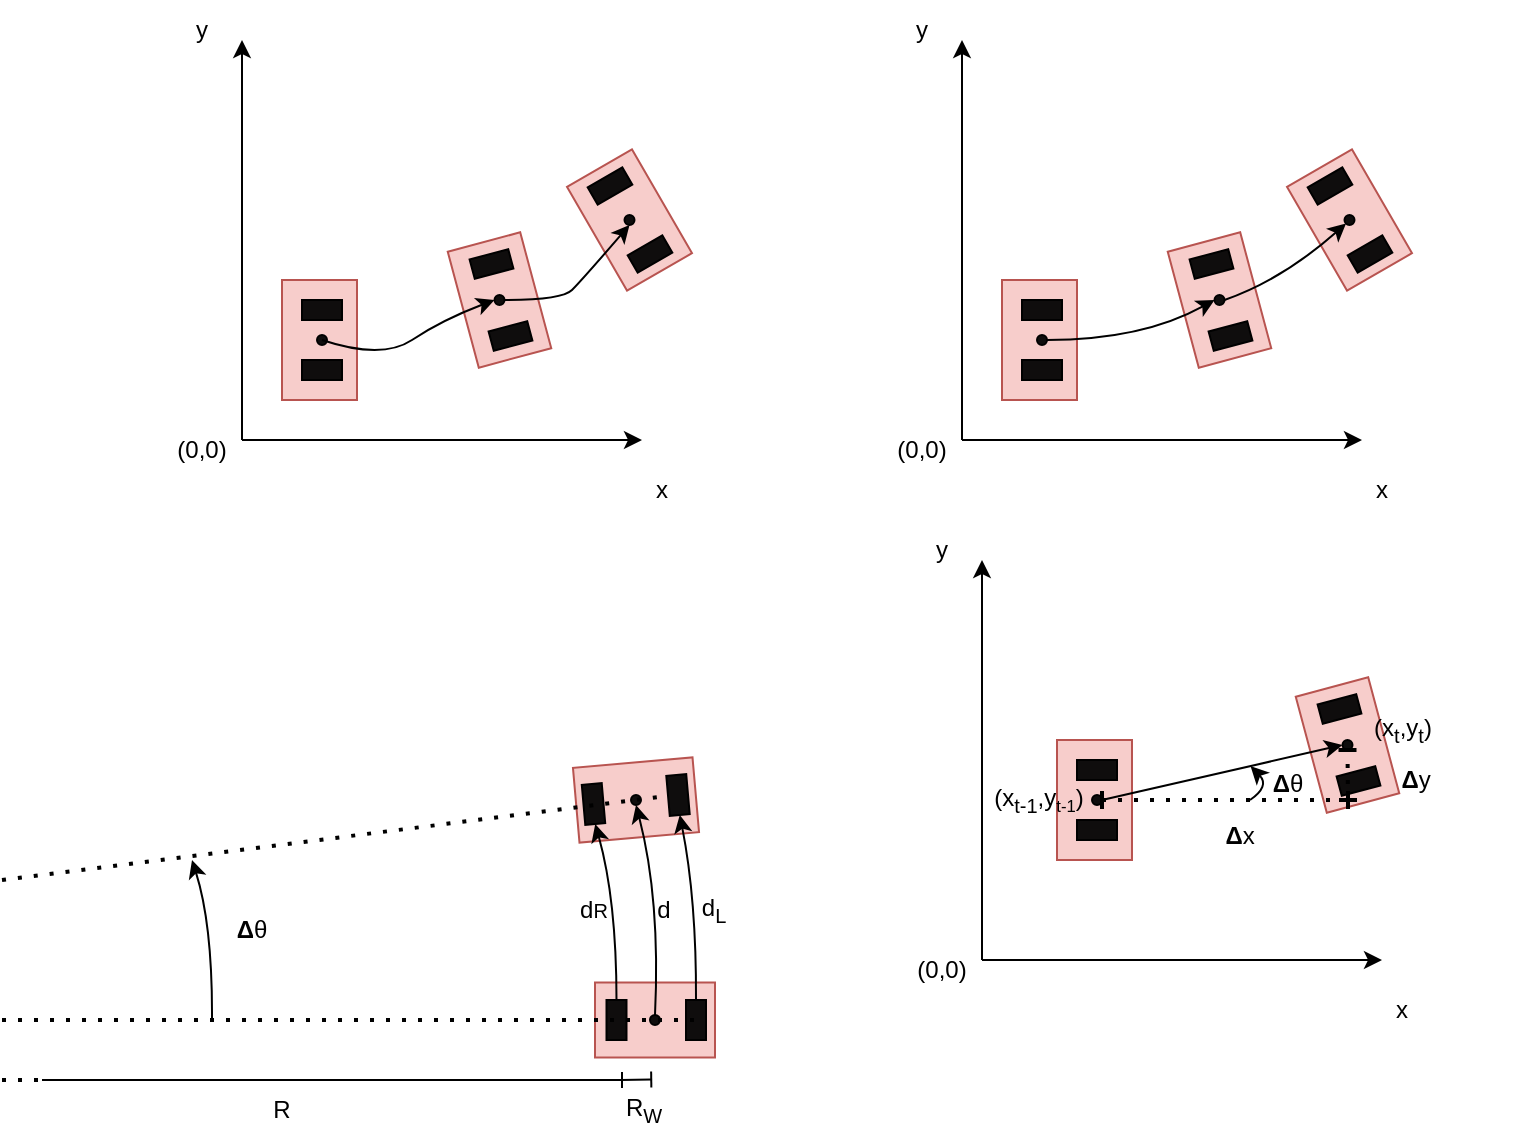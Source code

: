 <mxfile version="16.5.1" type="device"><diagram id="Ha_nDIQFwxwxjNLYXuVw" name="Page-1"><mxGraphModel dx="482" dy="314" grid="1" gridSize="10" guides="1" tooltips="1" connect="1" arrows="1" fold="1" page="1" pageScale="1" pageWidth="827" pageHeight="1169" math="0" shadow="0"><root><mxCell id="0"/><mxCell id="1" parent="0"/><mxCell id="60gaBI1t9NMoK5ZVbIiI-1" value="" style="endArrow=classic;html=1;rounded=0;" parent="1" edge="1"><mxGeometry width="50" height="50" relative="1" as="geometry"><mxPoint x="160" y="400" as="sourcePoint"/><mxPoint x="160" y="200" as="targetPoint"/></mxGeometry></mxCell><mxCell id="60gaBI1t9NMoK5ZVbIiI-2" value="" style="endArrow=classic;html=1;rounded=0;" parent="1" edge="1"><mxGeometry width="50" height="50" relative="1" as="geometry"><mxPoint x="160" y="400" as="sourcePoint"/><mxPoint x="360" y="400" as="targetPoint"/></mxGeometry></mxCell><mxCell id="60gaBI1t9NMoK5ZVbIiI-3" value="(0,0)" style="text;html=1;strokeColor=none;fillColor=none;align=center;verticalAlign=middle;whiteSpace=wrap;rounded=0;" parent="1" vertex="1"><mxGeometry x="110" y="390" width="60" height="30" as="geometry"/></mxCell><mxCell id="60gaBI1t9NMoK5ZVbIiI-4" value="y" style="text;html=1;strokeColor=none;fillColor=none;align=center;verticalAlign=middle;whiteSpace=wrap;rounded=0;" parent="1" vertex="1"><mxGeometry x="110" y="180" width="60" height="30" as="geometry"/></mxCell><mxCell id="60gaBI1t9NMoK5ZVbIiI-5" value="x" style="text;html=1;strokeColor=none;fillColor=none;align=center;verticalAlign=middle;whiteSpace=wrap;rounded=0;" parent="1" vertex="1"><mxGeometry x="340" y="410" width="60" height="30" as="geometry"/></mxCell><mxCell id="60gaBI1t9NMoK5ZVbIiI-6" value="" style="rounded=0;whiteSpace=wrap;html=1;fillColor=#F7CDCB;strokeColor=#b85450;gradientColor=none;" parent="1" vertex="1"><mxGeometry x="180" y="320" width="37.5" height="60" as="geometry"/></mxCell><mxCell id="60gaBI1t9NMoK5ZVbIiI-7" value="" style="rounded=0;whiteSpace=wrap;html=1;fillColor=#0F0D0D;gradientColor=none;" parent="1" vertex="1"><mxGeometry x="190" y="330" width="20" height="10" as="geometry"/></mxCell><mxCell id="60gaBI1t9NMoK5ZVbIiI-8" value="" style="rounded=0;whiteSpace=wrap;html=1;fillColor=#0F0D0D;gradientColor=none;" parent="1" vertex="1"><mxGeometry x="190" y="360" width="20" height="10" as="geometry"/></mxCell><mxCell id="60gaBI1t9NMoK5ZVbIiI-15" value="" style="ellipse;whiteSpace=wrap;html=1;aspect=fixed;fillColor=#0F0D0D;gradientColor=none;" parent="1" vertex="1"><mxGeometry x="197.5" y="347.5" width="5" height="5" as="geometry"/></mxCell><mxCell id="B61ycubRD3zAqK9P7Vya-1" value="" style="rounded=0;whiteSpace=wrap;html=1;fillColor=#F7CDCB;strokeColor=#b85450;gradientColor=none;rotation=-15;" parent="1" vertex="1"><mxGeometry x="270" y="300" width="37.5" height="60" as="geometry"/></mxCell><mxCell id="B61ycubRD3zAqK9P7Vya-2" value="" style="rounded=0;whiteSpace=wrap;html=1;fillColor=#0F0D0D;gradientColor=none;rotation=-15;" parent="1" vertex="1"><mxGeometry x="274.75" y="307" width="20" height="10" as="geometry"/></mxCell><mxCell id="B61ycubRD3zAqK9P7Vya-4" value="" style="ellipse;whiteSpace=wrap;html=1;aspect=fixed;fillColor=#0F0D0D;gradientColor=none;" parent="1" vertex="1"><mxGeometry x="286.25" y="327.5" width="5" height="5" as="geometry"/></mxCell><mxCell id="B61ycubRD3zAqK9P7Vya-5" value="" style="rounded=0;whiteSpace=wrap;html=1;fillColor=#0F0D0D;gradientColor=none;rotation=-15;" parent="1" vertex="1"><mxGeometry x="284.25" y="343" width="20" height="10" as="geometry"/></mxCell><mxCell id="B61ycubRD3zAqK9P7Vya-6" value="" style="rounded=0;whiteSpace=wrap;html=1;fillColor=#F7CDCB;strokeColor=#b85450;gradientColor=none;rotation=-30;" parent="1" vertex="1"><mxGeometry x="335" y="260" width="37.5" height="60" as="geometry"/></mxCell><mxCell id="B61ycubRD3zAqK9P7Vya-7" value="" style="rounded=0;whiteSpace=wrap;html=1;fillColor=#0F0D0D;gradientColor=none;rotation=-30;" parent="1" vertex="1"><mxGeometry x="334" y="268" width="20" height="10" as="geometry"/></mxCell><mxCell id="B61ycubRD3zAqK9P7Vya-8" value="" style="ellipse;whiteSpace=wrap;html=1;aspect=fixed;fillColor=#0F0D0D;gradientColor=none;" parent="1" vertex="1"><mxGeometry x="351.25" y="287.5" width="5" height="5" as="geometry"/></mxCell><mxCell id="B61ycubRD3zAqK9P7Vya-10" value="" style="rounded=0;whiteSpace=wrap;html=1;fillColor=#0F0D0D;gradientColor=none;rotation=-30;" parent="1" vertex="1"><mxGeometry x="354" y="302" width="20" height="10" as="geometry"/></mxCell><mxCell id="B61ycubRD3zAqK9P7Vya-11" value="" style="curved=1;endArrow=classic;html=1;rounded=0;entryX=0;entryY=0.5;entryDx=0;entryDy=0;" parent="1" target="B61ycubRD3zAqK9P7Vya-4" edge="1"><mxGeometry width="50" height="50" relative="1" as="geometry"><mxPoint x="200" y="350" as="sourcePoint"/><mxPoint x="250" y="300" as="targetPoint"/><Array as="points"><mxPoint x="230" y="360"/><mxPoint x="260" y="340"/></Array></mxGeometry></mxCell><mxCell id="B61ycubRD3zAqK9P7Vya-12" value="" style="curved=1;endArrow=classic;html=1;rounded=0;entryX=0.5;entryY=1;entryDx=0;entryDy=0;exitX=1;exitY=0.5;exitDx=0;exitDy=0;" parent="1" source="B61ycubRD3zAqK9P7Vya-4" target="B61ycubRD3zAqK9P7Vya-8" edge="1"><mxGeometry width="50" height="50" relative="1" as="geometry"><mxPoint x="210" y="360" as="sourcePoint"/><mxPoint x="296.25" y="340" as="targetPoint"/><Array as="points"><mxPoint x="320" y="330"/><mxPoint x="330" y="320"/></Array></mxGeometry></mxCell><mxCell id="B61ycubRD3zAqK9P7Vya-13" value="" style="endArrow=classic;html=1;rounded=0;" parent="1" edge="1"><mxGeometry width="50" height="50" relative="1" as="geometry"><mxPoint x="520" y="400" as="sourcePoint"/><mxPoint x="520" y="200" as="targetPoint"/></mxGeometry></mxCell><mxCell id="B61ycubRD3zAqK9P7Vya-14" value="" style="endArrow=classic;html=1;rounded=0;" parent="1" edge="1"><mxGeometry width="50" height="50" relative="1" as="geometry"><mxPoint x="520" y="400" as="sourcePoint"/><mxPoint x="720" y="400" as="targetPoint"/></mxGeometry></mxCell><mxCell id="B61ycubRD3zAqK9P7Vya-15" value="(0,0)" style="text;html=1;strokeColor=none;fillColor=none;align=center;verticalAlign=middle;whiteSpace=wrap;rounded=0;" parent="1" vertex="1"><mxGeometry x="470" y="390" width="60" height="30" as="geometry"/></mxCell><mxCell id="B61ycubRD3zAqK9P7Vya-16" value="y" style="text;html=1;strokeColor=none;fillColor=none;align=center;verticalAlign=middle;whiteSpace=wrap;rounded=0;" parent="1" vertex="1"><mxGeometry x="470" y="180" width="60" height="30" as="geometry"/></mxCell><mxCell id="B61ycubRD3zAqK9P7Vya-17" value="x" style="text;html=1;strokeColor=none;fillColor=none;align=center;verticalAlign=middle;whiteSpace=wrap;rounded=0;" parent="1" vertex="1"><mxGeometry x="700" y="410" width="60" height="30" as="geometry"/></mxCell><mxCell id="B61ycubRD3zAqK9P7Vya-18" value="" style="rounded=0;whiteSpace=wrap;html=1;fillColor=#F7CDCB;strokeColor=#b85450;gradientColor=none;" parent="1" vertex="1"><mxGeometry x="540" y="320" width="37.5" height="60" as="geometry"/></mxCell><mxCell id="B61ycubRD3zAqK9P7Vya-19" value="" style="rounded=0;whiteSpace=wrap;html=1;fillColor=#0F0D0D;gradientColor=none;" parent="1" vertex="1"><mxGeometry x="550" y="330" width="20" height="10" as="geometry"/></mxCell><mxCell id="B61ycubRD3zAqK9P7Vya-20" value="" style="rounded=0;whiteSpace=wrap;html=1;fillColor=#0F0D0D;gradientColor=none;" parent="1" vertex="1"><mxGeometry x="550" y="360" width="20" height="10" as="geometry"/></mxCell><mxCell id="B61ycubRD3zAqK9P7Vya-21" value="" style="ellipse;whiteSpace=wrap;html=1;aspect=fixed;fillColor=#0F0D0D;gradientColor=none;" parent="1" vertex="1"><mxGeometry x="557.5" y="347.5" width="5" height="5" as="geometry"/></mxCell><mxCell id="B61ycubRD3zAqK9P7Vya-22" value="" style="rounded=0;whiteSpace=wrap;html=1;fillColor=#F7CDCB;strokeColor=#b85450;gradientColor=none;rotation=-15;" parent="1" vertex="1"><mxGeometry x="630" y="300" width="37.5" height="60" as="geometry"/></mxCell><mxCell id="B61ycubRD3zAqK9P7Vya-23" value="" style="rounded=0;whiteSpace=wrap;html=1;fillColor=#0F0D0D;gradientColor=none;rotation=-15;" parent="1" vertex="1"><mxGeometry x="634.75" y="307" width="20" height="10" as="geometry"/></mxCell><mxCell id="B61ycubRD3zAqK9P7Vya-24" value="" style="ellipse;whiteSpace=wrap;html=1;aspect=fixed;fillColor=#0F0D0D;gradientColor=none;" parent="1" vertex="1"><mxGeometry x="646.25" y="327.5" width="5" height="5" as="geometry"/></mxCell><mxCell id="B61ycubRD3zAqK9P7Vya-25" value="" style="rounded=0;whiteSpace=wrap;html=1;fillColor=#0F0D0D;gradientColor=none;rotation=-15;" parent="1" vertex="1"><mxGeometry x="644.25" y="343" width="20" height="10" as="geometry"/></mxCell><mxCell id="B61ycubRD3zAqK9P7Vya-26" value="" style="rounded=0;whiteSpace=wrap;html=1;fillColor=#F7CDCB;strokeColor=#b85450;gradientColor=none;rotation=-30;" parent="1" vertex="1"><mxGeometry x="695" y="260" width="37.5" height="60" as="geometry"/></mxCell><mxCell id="B61ycubRD3zAqK9P7Vya-27" value="" style="rounded=0;whiteSpace=wrap;html=1;fillColor=#0F0D0D;gradientColor=none;rotation=-30;" parent="1" vertex="1"><mxGeometry x="694" y="268" width="20" height="10" as="geometry"/></mxCell><mxCell id="B61ycubRD3zAqK9P7Vya-28" value="" style="ellipse;whiteSpace=wrap;html=1;aspect=fixed;fillColor=#0F0D0D;gradientColor=none;" parent="1" vertex="1"><mxGeometry x="711.25" y="287.5" width="5" height="5" as="geometry"/></mxCell><mxCell id="B61ycubRD3zAqK9P7Vya-29" value="" style="rounded=0;whiteSpace=wrap;html=1;fillColor=#0F0D0D;gradientColor=none;rotation=-30;" parent="1" vertex="1"><mxGeometry x="714" y="302" width="20" height="10" as="geometry"/></mxCell><mxCell id="B61ycubRD3zAqK9P7Vya-32" value="" style="endArrow=classic;html=1;exitX=1;exitY=0.5;exitDx=0;exitDy=0;entryX=0;entryY=0.5;entryDx=0;entryDy=0;curved=1;" parent="1" edge="1"><mxGeometry width="50" height="50" relative="1" as="geometry"><mxPoint x="562.5" y="350.0" as="sourcePoint"/><mxPoint x="646.25" y="330.0" as="targetPoint"/><Array as="points"><mxPoint x="610" y="350"/></Array></mxGeometry></mxCell><mxCell id="B61ycubRD3zAqK9P7Vya-33" value="" style="endArrow=classic;html=1;exitX=1;exitY=0.5;exitDx=0;exitDy=0;entryX=0;entryY=1;entryDx=0;entryDy=0;curved=1;" parent="1" source="B61ycubRD3zAqK9P7Vya-24" target="B61ycubRD3zAqK9P7Vya-28" edge="1"><mxGeometry width="50" height="50" relative="1" as="geometry"><mxPoint x="572.5" y="360" as="sourcePoint"/><mxPoint x="656.25" y="340" as="targetPoint"/><Array as="points"><mxPoint x="680" y="320"/></Array></mxGeometry></mxCell><mxCell id="B61ycubRD3zAqK9P7Vya-34" value="" style="rounded=0;whiteSpace=wrap;html=1;fillColor=#F7CDCB;strokeColor=#b85450;gradientColor=none;rotation=-90;" parent="1" vertex="1"><mxGeometry x="347.75" y="660" width="37.5" height="60" as="geometry"/></mxCell><mxCell id="B61ycubRD3zAqK9P7Vya-35" value="" style="rounded=0;whiteSpace=wrap;html=1;fillColor=#0F0D0D;gradientColor=none;rotation=-90;" parent="1" vertex="1"><mxGeometry x="337.25" y="685" width="20" height="10" as="geometry"/></mxCell><mxCell id="B61ycubRD3zAqK9P7Vya-36" value="" style="ellipse;whiteSpace=wrap;html=1;aspect=fixed;fillColor=#0F0D0D;gradientColor=none;" parent="1" vertex="1"><mxGeometry x="364" y="687.5" width="5" height="5" as="geometry"/></mxCell><mxCell id="B61ycubRD3zAqK9P7Vya-45" value="" style="rounded=0;whiteSpace=wrap;html=1;fillColor=#0F0D0D;gradientColor=none;rotation=-90;" parent="1" vertex="1"><mxGeometry x="377" y="685" width="20" height="10" as="geometry"/></mxCell><mxCell id="B61ycubRD3zAqK9P7Vya-46" value="" style="rounded=0;whiteSpace=wrap;html=1;fillColor=#F7CDCB;strokeColor=#b85450;gradientColor=none;rotation=-95;" parent="1" vertex="1"><mxGeometry x="338.25" y="550" width="37.5" height="60" as="geometry"/></mxCell><mxCell id="B61ycubRD3zAqK9P7Vya-47" value="" style="rounded=0;whiteSpace=wrap;html=1;fillColor=#0F0D0D;gradientColor=none;rotation=-95;" parent="1" vertex="1"><mxGeometry x="325.75" y="577" width="20" height="10" as="geometry"/></mxCell><mxCell id="B61ycubRD3zAqK9P7Vya-48" value="" style="ellipse;whiteSpace=wrap;html=1;aspect=fixed;fillColor=#0F0D0D;gradientColor=none;" parent="1" vertex="1"><mxGeometry x="354.5" y="577.5" width="5" height="5" as="geometry"/></mxCell><mxCell id="B61ycubRD3zAqK9P7Vya-50" value="" style="rounded=0;whiteSpace=wrap;html=1;fillColor=#0F0D0D;gradientColor=none;rotation=-95;" parent="1" vertex="1"><mxGeometry x="368" y="572.5" width="20" height="10" as="geometry"/></mxCell><mxCell id="B61ycubRD3zAqK9P7Vya-42" value="" style="endArrow=classic;html=1;exitX=0.5;exitY=0;exitDx=0;exitDy=0;entryX=0.5;entryY=1;entryDx=0;entryDy=0;curved=1;" parent="1" source="B61ycubRD3zAqK9P7Vya-36" target="B61ycubRD3zAqK9P7Vya-48" edge="1"><mxGeometry width="50" height="50" relative="1" as="geometry"><mxPoint x="290.25" y="720" as="sourcePoint"/><mxPoint x="429.732" y="651.768" as="targetPoint"/><Array as="points"><mxPoint x="369.25" y="630"/></Array></mxGeometry></mxCell><mxCell id="B61ycubRD3zAqK9P7Vya-51" value="d" style="text;html=1;strokeColor=none;fillColor=none;align=center;verticalAlign=middle;whiteSpace=wrap;rounded=0;" parent="1" vertex="1"><mxGeometry x="366.25" y="630" width="9.5" height="10" as="geometry"/></mxCell><mxCell id="B61ycubRD3zAqK9P7Vya-52" value="" style="endArrow=classic;html=1;exitX=1;exitY=0.5;exitDx=0;exitDy=0;entryX=0;entryY=0.5;entryDx=0;entryDy=0;curved=1;" parent="1" source="B61ycubRD3zAqK9P7Vya-35" target="B61ycubRD3zAqK9P7Vya-47" edge="1"><mxGeometry width="50" height="50" relative="1" as="geometry"><mxPoint x="376.5" y="697.5" as="sourcePoint"/><mxPoint x="367" y="592.5" as="targetPoint"/><Array as="points"><mxPoint x="347.25" y="630"/></Array></mxGeometry></mxCell><mxCell id="B61ycubRD3zAqK9P7Vya-54" value="" style="endArrow=classic;html=1;exitX=1;exitY=0.5;exitDx=0;exitDy=0;entryX=0;entryY=0.5;entryDx=0;entryDy=0;curved=1;" parent="1" source="B61ycubRD3zAqK9P7Vya-45" target="B61ycubRD3zAqK9P7Vya-50" edge="1"><mxGeometry width="50" height="50" relative="1" as="geometry"><mxPoint x="357.25" y="690.0" as="sourcePoint"/><mxPoint x="346.622" y="601.962" as="targetPoint"/><Array as="points"><mxPoint x="387.25" y="630"/></Array></mxGeometry></mxCell><mxCell id="B61ycubRD3zAqK9P7Vya-55" value="d&lt;sub&gt;L&lt;/sub&gt;" style="text;html=1;strokeColor=none;fillColor=none;align=center;verticalAlign=middle;whiteSpace=wrap;rounded=0;" parent="1" vertex="1"><mxGeometry x="390.5" y="630" width="9.5" height="10" as="geometry"/></mxCell><mxCell id="B61ycubRD3zAqK9P7Vya-56" value="d&lt;span style=&quot;font-size: 10px&quot;&gt;R&lt;/span&gt;" style="text;html=1;strokeColor=none;fillColor=none;align=center;verticalAlign=middle;whiteSpace=wrap;rounded=0;" parent="1" vertex="1"><mxGeometry x="331" y="630" width="9.5" height="10" as="geometry"/></mxCell><mxCell id="B61ycubRD3zAqK9P7Vya-57" value="" style="endArrow=none;dashed=1;html=1;dashPattern=1 3;strokeWidth=2;entryX=0.5;entryY=0;entryDx=0;entryDy=0;" parent="1" target="B61ycubRD3zAqK9P7Vya-50" edge="1"><mxGeometry width="50" height="50" relative="1" as="geometry"><mxPoint x="40" y="620" as="sourcePoint"/><mxPoint x="290" y="580" as="targetPoint"/></mxGeometry></mxCell><mxCell id="B61ycubRD3zAqK9P7Vya-58" value="" style="endArrow=none;dashed=1;html=1;dashPattern=1 3;strokeWidth=2;entryX=0.5;entryY=1;entryDx=0;entryDy=0;" parent="1" target="B61ycubRD3zAqK9P7Vya-45" edge="1"><mxGeometry width="50" height="50" relative="1" as="geometry"><mxPoint x="40" y="690" as="sourcePoint"/><mxPoint x="383.019" y="587.936" as="targetPoint"/></mxGeometry></mxCell><mxCell id="B61ycubRD3zAqK9P7Vya-59" value="" style="endArrow=classic;html=1;curved=1;" parent="1" edge="1"><mxGeometry width="50" height="50" relative="1" as="geometry"><mxPoint x="145" y="690" as="sourcePoint"/><mxPoint x="135" y="610" as="targetPoint"/><Array as="points"><mxPoint x="145.31" y="642.5"/></Array></mxGeometry></mxCell><mxCell id="B61ycubRD3zAqK9P7Vya-60" value="&lt;b&gt;Δ&lt;/b&gt;θ" style="text;html=1;strokeColor=none;fillColor=none;align=center;verticalAlign=middle;whiteSpace=wrap;rounded=0;" parent="1" vertex="1"><mxGeometry x="150" y="630" width="30" height="30" as="geometry"/></mxCell><mxCell id="B61ycubRD3zAqK9P7Vya-61" value="" style="endArrow=baseDash;html=1;startArrow=none;startFill=0;endFill=0;" parent="1" edge="1"><mxGeometry width="50" height="50" relative="1" as="geometry"><mxPoint x="60" y="720" as="sourcePoint"/><mxPoint x="350" y="720" as="targetPoint"/></mxGeometry></mxCell><mxCell id="B61ycubRD3zAqK9P7Vya-62" value="" style="endArrow=none;dashed=1;html=1;dashPattern=1 3;strokeWidth=2;" parent="1" edge="1"><mxGeometry width="50" height="50" relative="1" as="geometry"><mxPoint x="40" y="720" as="sourcePoint"/><mxPoint x="60" y="720" as="targetPoint"/></mxGeometry></mxCell><mxCell id="B61ycubRD3zAqK9P7Vya-63" value="R" style="text;html=1;strokeColor=none;fillColor=none;align=center;verticalAlign=middle;whiteSpace=wrap;rounded=0;" parent="1" vertex="1"><mxGeometry x="150" y="720" width="60" height="30" as="geometry"/></mxCell><mxCell id="B61ycubRD3zAqK9P7Vya-64" value="" style="endArrow=baseDash;html=1;startArrow=none;startFill=0;endFill=0;" parent="1" edge="1"><mxGeometry width="50" height="50" relative="1" as="geometry"><mxPoint x="349.37" y="720" as="sourcePoint"/><mxPoint x="364.62" y="719.79" as="targetPoint"/></mxGeometry></mxCell><mxCell id="B61ycubRD3zAqK9P7Vya-65" value="R&lt;sub&gt;W&lt;/sub&gt;" style="text;html=1;strokeColor=none;fillColor=none;align=center;verticalAlign=middle;whiteSpace=wrap;rounded=0;" parent="1" vertex="1"><mxGeometry x="331" y="720" width="60" height="30" as="geometry"/></mxCell><mxCell id="C4iVuCYvSmoMIzedJb4v-1" value="" style="endArrow=classic;html=1;rounded=0;" edge="1" parent="1"><mxGeometry width="50" height="50" relative="1" as="geometry"><mxPoint x="530" y="660" as="sourcePoint"/><mxPoint x="530" y="460" as="targetPoint"/></mxGeometry></mxCell><mxCell id="C4iVuCYvSmoMIzedJb4v-2" value="" style="endArrow=classic;html=1;rounded=0;" edge="1" parent="1"><mxGeometry width="50" height="50" relative="1" as="geometry"><mxPoint x="530" y="660" as="sourcePoint"/><mxPoint x="730" y="660" as="targetPoint"/></mxGeometry></mxCell><mxCell id="C4iVuCYvSmoMIzedJb4v-3" value="(0,0)" style="text;html=1;strokeColor=none;fillColor=none;align=center;verticalAlign=middle;whiteSpace=wrap;rounded=0;" vertex="1" parent="1"><mxGeometry x="480" y="650" width="60" height="30" as="geometry"/></mxCell><mxCell id="C4iVuCYvSmoMIzedJb4v-4" value="y" style="text;html=1;strokeColor=none;fillColor=none;align=center;verticalAlign=middle;whiteSpace=wrap;rounded=0;" vertex="1" parent="1"><mxGeometry x="480" y="440" width="60" height="30" as="geometry"/></mxCell><mxCell id="C4iVuCYvSmoMIzedJb4v-5" value="x" style="text;html=1;strokeColor=none;fillColor=none;align=center;verticalAlign=middle;whiteSpace=wrap;rounded=0;" vertex="1" parent="1"><mxGeometry x="710" y="670" width="60" height="30" as="geometry"/></mxCell><mxCell id="C4iVuCYvSmoMIzedJb4v-6" value="" style="rounded=0;whiteSpace=wrap;html=1;fillColor=#F7CDCB;strokeColor=#b85450;gradientColor=none;" vertex="1" parent="1"><mxGeometry x="567.5" y="550" width="37.5" height="60" as="geometry"/></mxCell><mxCell id="C4iVuCYvSmoMIzedJb4v-7" value="" style="rounded=0;whiteSpace=wrap;html=1;fillColor=#0F0D0D;gradientColor=none;" vertex="1" parent="1"><mxGeometry x="577.5" y="560" width="20" height="10" as="geometry"/></mxCell><mxCell id="C4iVuCYvSmoMIzedJb4v-8" value="" style="rounded=0;whiteSpace=wrap;html=1;fillColor=#0F0D0D;gradientColor=none;" vertex="1" parent="1"><mxGeometry x="577.5" y="590" width="20" height="10" as="geometry"/></mxCell><mxCell id="C4iVuCYvSmoMIzedJb4v-9" value="" style="ellipse;whiteSpace=wrap;html=1;aspect=fixed;fillColor=#0F0D0D;gradientColor=none;" vertex="1" parent="1"><mxGeometry x="585" y="577.5" width="5" height="5" as="geometry"/></mxCell><mxCell id="C4iVuCYvSmoMIzedJb4v-10" value="" style="rounded=0;whiteSpace=wrap;html=1;fillColor=#F7CDCB;strokeColor=#b85450;gradientColor=none;rotation=-15;" vertex="1" parent="1"><mxGeometry x="694" y="522.5" width="37.5" height="60" as="geometry"/></mxCell><mxCell id="C4iVuCYvSmoMIzedJb4v-11" value="" style="rounded=0;whiteSpace=wrap;html=1;fillColor=#0F0D0D;gradientColor=none;rotation=-15;" vertex="1" parent="1"><mxGeometry x="698.75" y="529.5" width="20" height="10" as="geometry"/></mxCell><mxCell id="C4iVuCYvSmoMIzedJb4v-12" value="" style="ellipse;whiteSpace=wrap;html=1;aspect=fixed;fillColor=#0F0D0D;gradientColor=none;" vertex="1" parent="1"><mxGeometry x="710.25" y="550" width="5" height="5" as="geometry"/></mxCell><mxCell id="C4iVuCYvSmoMIzedJb4v-13" value="" style="rounded=0;whiteSpace=wrap;html=1;fillColor=#0F0D0D;gradientColor=none;rotation=-15;" vertex="1" parent="1"><mxGeometry x="708.25" y="565.5" width="20" height="10" as="geometry"/></mxCell><mxCell id="C4iVuCYvSmoMIzedJb4v-20" style="rounded=0;orthogonalLoop=1;jettySize=auto;html=1;exitX=1;exitY=0.5;exitDx=0;exitDy=0;entryX=0;entryY=0.5;entryDx=0;entryDy=0;" edge="1" parent="1" source="C4iVuCYvSmoMIzedJb4v-9" target="C4iVuCYvSmoMIzedJb4v-12"><mxGeometry relative="1" as="geometry"/></mxCell><mxCell id="C4iVuCYvSmoMIzedJb4v-21" value="" style="endArrow=baseDash;dashed=1;html=1;dashPattern=1 3;strokeWidth=2;rounded=0;exitX=1;exitY=0.5;exitDx=0;exitDy=0;endFill=0;startArrow=baseDash;startFill=0;" edge="1" parent="1" source="C4iVuCYvSmoMIzedJb4v-9"><mxGeometry width="50" height="50" relative="1" as="geometry"><mxPoint x="593.0" y="580" as="sourcePoint"/><mxPoint x="713" y="580" as="targetPoint"/></mxGeometry></mxCell><mxCell id="C4iVuCYvSmoMIzedJb4v-22" value="" style="endArrow=classic;html=1;curved=1;" edge="1" parent="1"><mxGeometry width="50" height="50" relative="1" as="geometry"><mxPoint x="664" y="580" as="sourcePoint"/><mxPoint x="664.25" y="563" as="targetPoint"/><Array as="points"><mxPoint x="674" y="573"/></Array></mxGeometry></mxCell><mxCell id="C4iVuCYvSmoMIzedJb4v-23" value="&lt;b&gt;Δ&lt;/b&gt;θ" style="text;html=1;strokeColor=none;fillColor=none;align=center;verticalAlign=middle;whiteSpace=wrap;rounded=0;" vertex="1" parent="1"><mxGeometry x="667.5" y="557" width="30" height="30" as="geometry"/></mxCell><mxCell id="C4iVuCYvSmoMIzedJb4v-24" value="" style="endArrow=baseDash;dashed=1;html=1;dashPattern=1 3;strokeWidth=2;rounded=0;endFill=0;startArrow=baseDash;startFill=0;entryX=0.5;entryY=1;entryDx=0;entryDy=0;" edge="1" parent="1" target="C4iVuCYvSmoMIzedJb4v-12"><mxGeometry width="50" height="50" relative="1" as="geometry"><mxPoint x="713" y="580" as="sourcePoint"/><mxPoint x="720" y="590.0" as="targetPoint"/></mxGeometry></mxCell><mxCell id="C4iVuCYvSmoMIzedJb4v-25" value="&lt;b&gt;Δ&lt;/b&gt;x" style="text;html=1;strokeColor=none;fillColor=none;align=center;verticalAlign=middle;whiteSpace=wrap;rounded=0;" vertex="1" parent="1"><mxGeometry x="644.25" y="582.5" width="30" height="30" as="geometry"/></mxCell><mxCell id="C4iVuCYvSmoMIzedJb4v-26" value="&lt;b&gt;Δ&lt;/b&gt;y" style="text;html=1;strokeColor=none;fillColor=none;align=center;verticalAlign=middle;whiteSpace=wrap;rounded=0;" vertex="1" parent="1"><mxGeometry x="731.5" y="555" width="30" height="30" as="geometry"/></mxCell><mxCell id="C4iVuCYvSmoMIzedJb4v-27" value="(x&lt;sub&gt;t-1&lt;/sub&gt;,y&lt;span style=&quot;font-size: 10px&quot;&gt;&lt;sub&gt;t-1&lt;/sub&gt;&lt;/span&gt;)" style="text;html=1;strokeColor=none;fillColor=none;align=center;verticalAlign=middle;whiteSpace=wrap;rounded=0;" vertex="1" parent="1"><mxGeometry x="501.25" y="565" width="115" height="30" as="geometry"/></mxCell><mxCell id="C4iVuCYvSmoMIzedJb4v-28" value="(x&lt;sub&gt;t&lt;/sub&gt;,y&lt;sub&gt;t&lt;/sub&gt;)" style="text;html=1;strokeColor=none;fillColor=none;align=center;verticalAlign=middle;whiteSpace=wrap;rounded=0;" vertex="1" parent="1"><mxGeometry x="682.5" y="530" width="115" height="30" as="geometry"/></mxCell></root></mxGraphModel></diagram></mxfile>